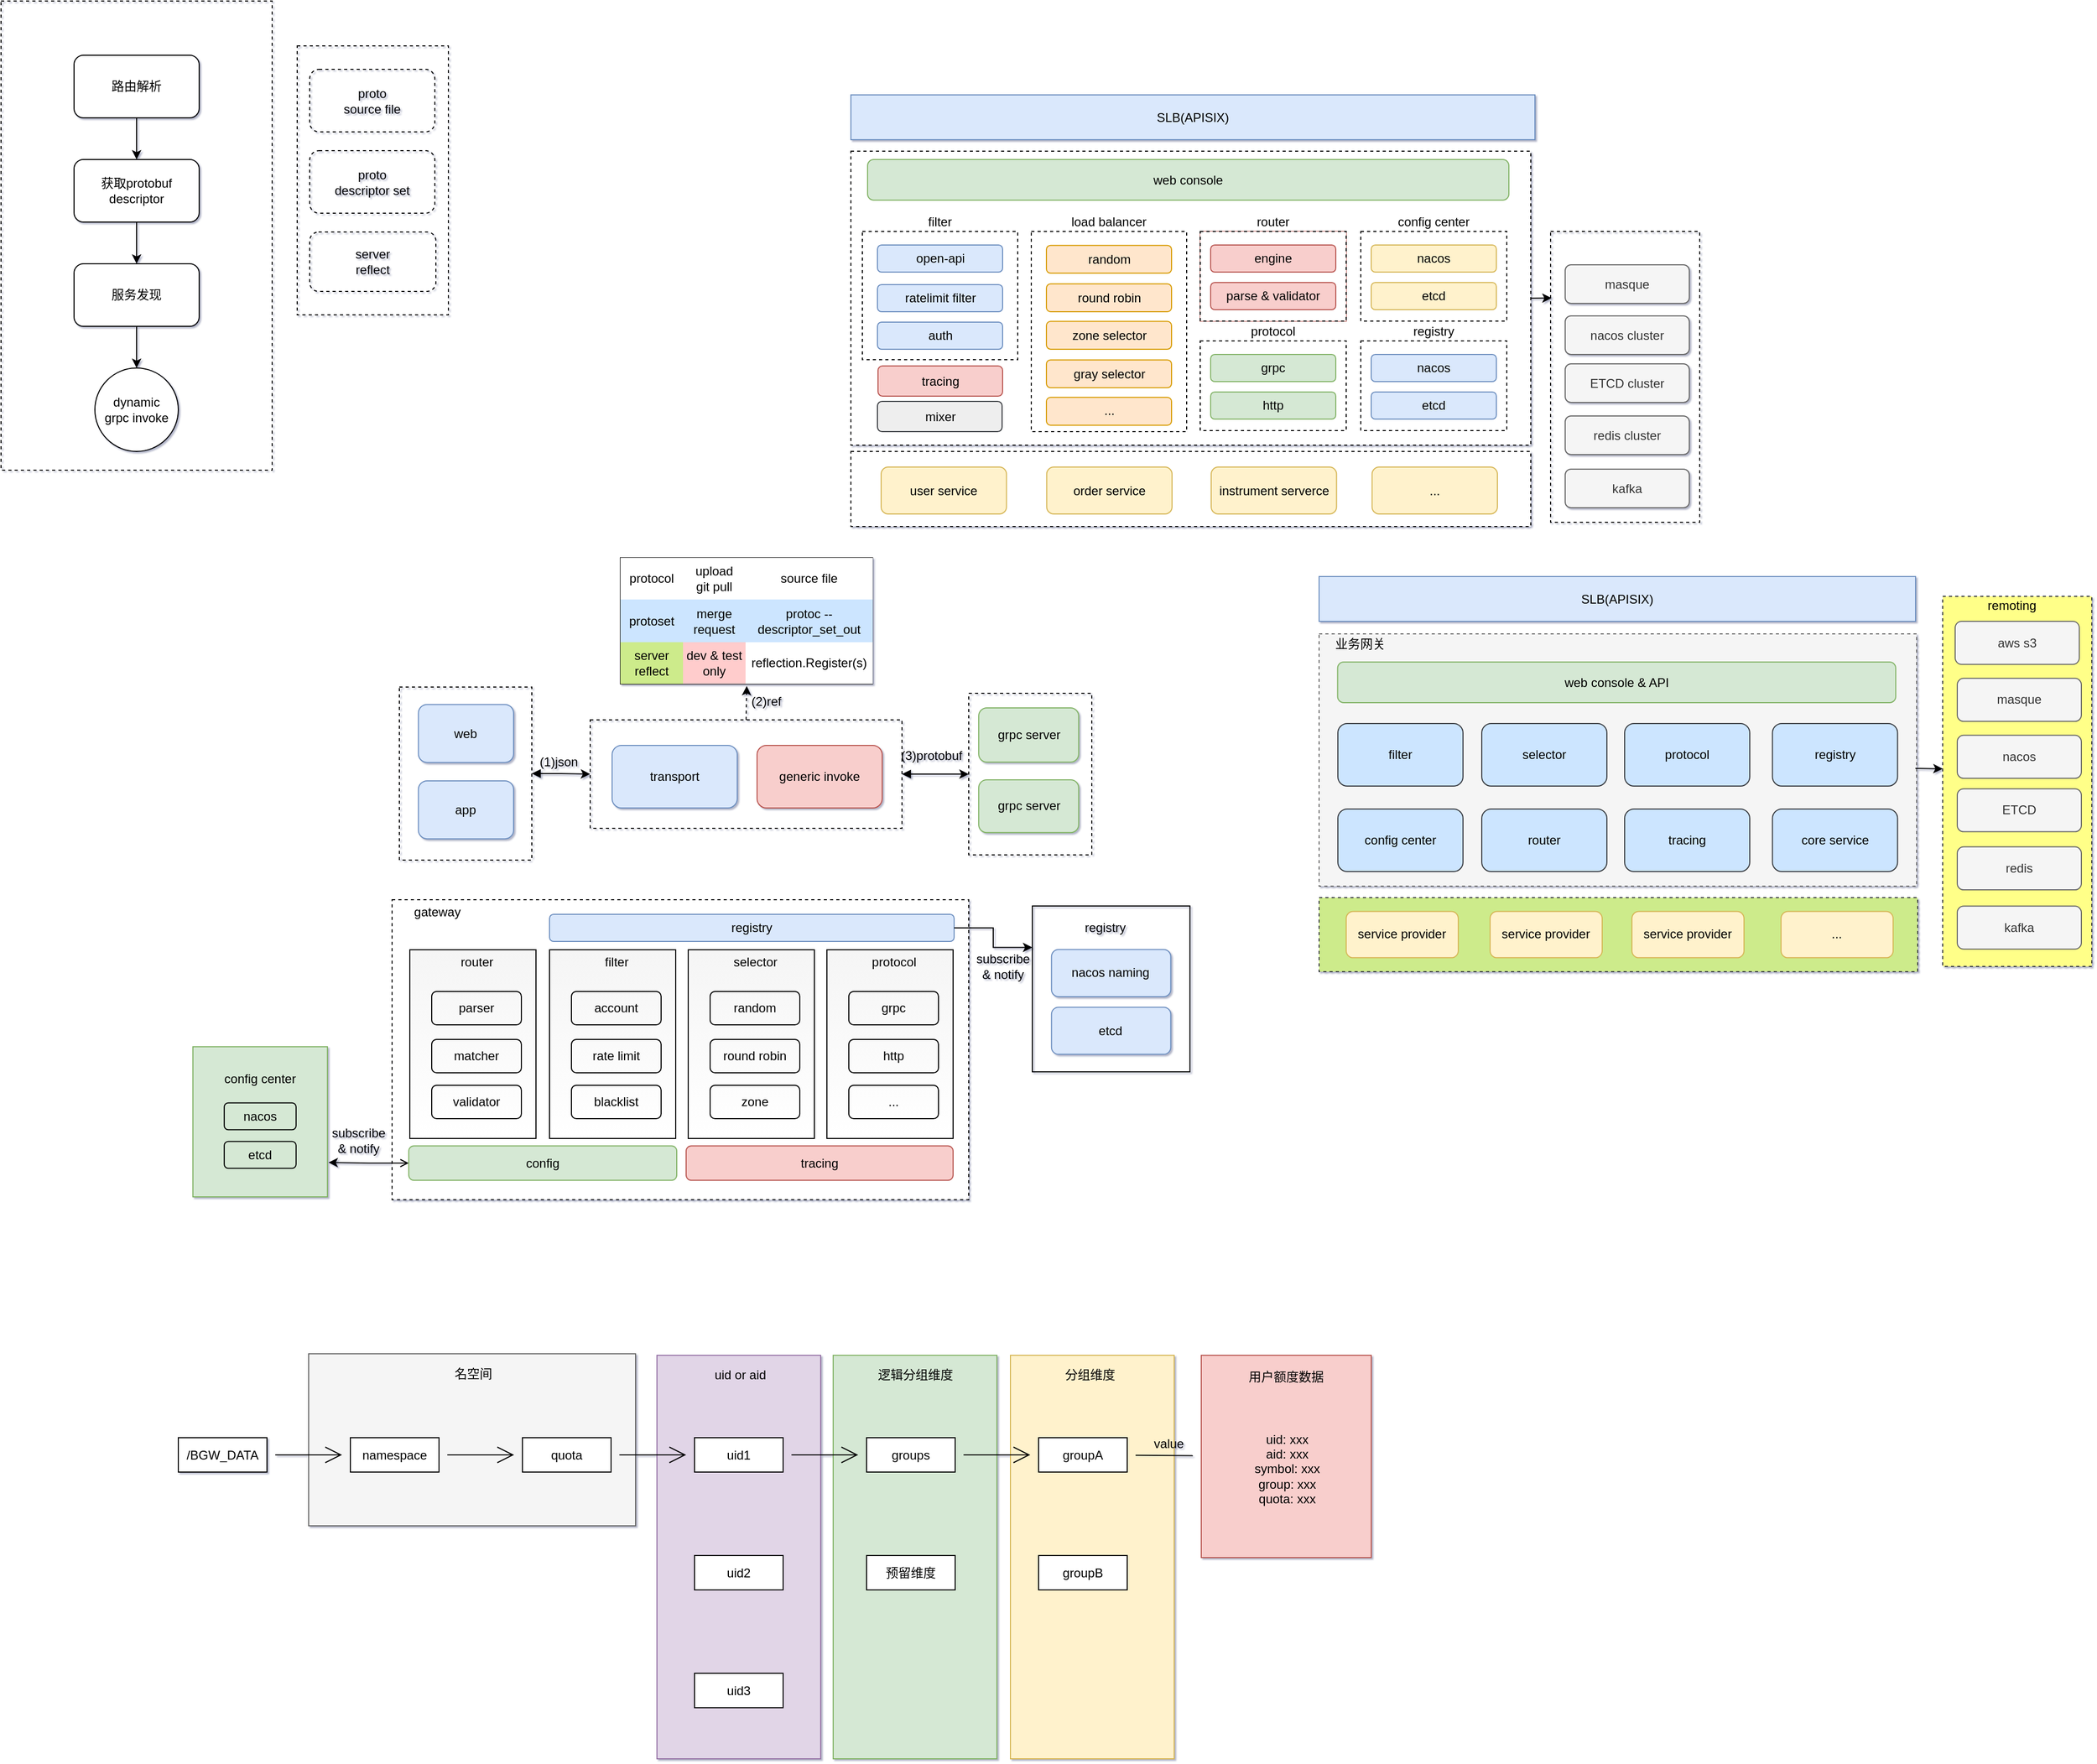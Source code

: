 <mxfile version="15.3.4" type="github">
  <diagram id="QXlYRAQpgNM-e07WMkJa" name="Page-1">
    <mxGraphModel dx="1426" dy="705" grid="0" gridSize="10" guides="1" tooltips="1" connect="1" arrows="1" fold="1" page="1" pageScale="1" pageWidth="3300" pageHeight="4681" math="0" shadow="1">
      <root>
        <mxCell id="0" />
        <mxCell id="1" parent="0" />
        <mxCell id="aGhNd4Uryy1maM_2T9DE-25" value="" style="rounded=0;whiteSpace=wrap;html=1;hachureGap=4;pointerEvents=0;fillColor=#f5f5f5;strokeColor=#666666;fontColor=#333333;" vertex="1" parent="1">
          <mxGeometry x="374" y="1299.5" width="313.5" height="165" as="geometry" />
        </mxCell>
        <mxCell id="aGhNd4Uryy1maM_2T9DE-24" value="" style="rounded=0;whiteSpace=wrap;html=1;hachureGap=4;pointerEvents=0;fillColor=#fff2cc;strokeColor=#d6b656;" vertex="1" parent="1">
          <mxGeometry x="1047" y="1301" width="157" height="387" as="geometry" />
        </mxCell>
        <mxCell id="aGhNd4Uryy1maM_2T9DE-23" value="" style="rounded=0;whiteSpace=wrap;html=1;hachureGap=4;pointerEvents=0;fillColor=#d5e8d4;strokeColor=#82b366;" vertex="1" parent="1">
          <mxGeometry x="877" y="1301" width="157" height="387" as="geometry" />
        </mxCell>
        <mxCell id="aGhNd4Uryy1maM_2T9DE-20" value="" style="rounded=0;whiteSpace=wrap;html=1;hachureGap=4;pointerEvents=0;fillColor=#e1d5e7;strokeColor=#9673a6;" vertex="1" parent="1">
          <mxGeometry x="708" y="1301" width="157" height="387" as="geometry" />
        </mxCell>
        <mxCell id="H53dqP96Nyxa8oyy7z5r-10" value="" style="rounded=0;whiteSpace=wrap;html=1;dashed=1;fillColor=none;labelPosition=center;verticalLabelPosition=top;align=center;verticalAlign=bottom;" parent="1" vertex="1">
          <mxGeometry x="79" y="2" width="260" height="450" as="geometry" />
        </mxCell>
        <mxCell id="H53dqP96Nyxa8oyy7z5r-13" value="路由解析" style="rounded=1;whiteSpace=wrap;html=1;gradientColor=none;" parent="1" vertex="1">
          <mxGeometry x="149" y="54" width="120" height="60" as="geometry" />
        </mxCell>
        <mxCell id="H53dqP96Nyxa8oyy7z5r-14" value="dynamic&lt;br&gt;grpc invoke" style="ellipse;whiteSpace=wrap;html=1;aspect=fixed;fillColor=#ffffff;gradientColor=none;" parent="1" vertex="1">
          <mxGeometry x="169" y="354" width="80" height="80" as="geometry" />
        </mxCell>
        <mxCell id="H53dqP96Nyxa8oyy7z5r-15" value="获取protobuf descriptor" style="rounded=1;whiteSpace=wrap;html=1;gradientColor=none;" parent="1" vertex="1">
          <mxGeometry x="149" y="154" width="120" height="60" as="geometry" />
        </mxCell>
        <mxCell id="H53dqP96Nyxa8oyy7z5r-16" style="edgeStyle=orthogonalEdgeStyle;rounded=0;orthogonalLoop=1;jettySize=auto;html=1;exitX=0.5;exitY=1;exitDx=0;exitDy=0;" parent="1" source="H53dqP96Nyxa8oyy7z5r-13" target="H53dqP96Nyxa8oyy7z5r-15" edge="1">
          <mxGeometry x="79" y="9" as="geometry" />
        </mxCell>
        <mxCell id="H53dqP96Nyxa8oyy7z5r-19" style="edgeStyle=orthogonalEdgeStyle;rounded=0;orthogonalLoop=1;jettySize=auto;html=1;exitX=0.5;exitY=1;exitDx=0;exitDy=0;" parent="1" source="H53dqP96Nyxa8oyy7z5r-17" target="H53dqP96Nyxa8oyy7z5r-14" edge="1">
          <mxGeometry x="79" y="9" as="geometry" />
        </mxCell>
        <mxCell id="H53dqP96Nyxa8oyy7z5r-17" value="服务发现" style="rounded=1;whiteSpace=wrap;html=1;gradientColor=none;" parent="1" vertex="1">
          <mxGeometry x="149" y="254" width="120" height="60" as="geometry" />
        </mxCell>
        <mxCell id="H53dqP96Nyxa8oyy7z5r-18" style="edgeStyle=orthogonalEdgeStyle;rounded=0;orthogonalLoop=1;jettySize=auto;html=1;exitX=0.5;exitY=1;exitDx=0;exitDy=0;" parent="1" source="H53dqP96Nyxa8oyy7z5r-15" target="H53dqP96Nyxa8oyy7z5r-17" edge="1">
          <mxGeometry x="79" y="9" as="geometry" />
        </mxCell>
        <mxCell id="H53dqP96Nyxa8oyy7z5r-261" value="" style="group" parent="1" vertex="1" connectable="0">
          <mxGeometry x="894" y="92" width="814" height="414" as="geometry" />
        </mxCell>
        <mxCell id="H53dqP96Nyxa8oyy7z5r-262" value="SLB(APISIX)" style="rounded=0;whiteSpace=wrap;html=1;fillColor=#dae8fc;strokeColor=#6c8ebf;" parent="H53dqP96Nyxa8oyy7z5r-261" vertex="1">
          <mxGeometry width="656" height="43" as="geometry" />
        </mxCell>
        <mxCell id="H53dqP96Nyxa8oyy7z5r-263" value="" style="rounded=0;whiteSpace=wrap;html=1;dashed=1;" parent="H53dqP96Nyxa8oyy7z5r-261" vertex="1">
          <mxGeometry y="54" width="652" height="282" as="geometry" />
        </mxCell>
        <mxCell id="H53dqP96Nyxa8oyy7z5r-264" value="" style="group" parent="H53dqP96Nyxa8oyy7z5r-261" vertex="1" connectable="0">
          <mxGeometry x="173" y="131" width="149" height="192" as="geometry" />
        </mxCell>
        <mxCell id="H53dqP96Nyxa8oyy7z5r-265" value="load balancer" style="rounded=0;whiteSpace=wrap;html=1;fillColor=#ffffff;gradientColor=none;dashed=1;labelPosition=center;verticalLabelPosition=top;align=center;verticalAlign=bottom;" parent="H53dqP96Nyxa8oyy7z5r-264" vertex="1">
          <mxGeometry width="149" height="192.0" as="geometry" />
        </mxCell>
        <mxCell id="H53dqP96Nyxa8oyy7z5r-266" value="random" style="rounded=1;whiteSpace=wrap;html=1;fillColor=#ffe6cc;strokeColor=#d79b00;" parent="H53dqP96Nyxa8oyy7z5r-264" vertex="1">
          <mxGeometry x="14.5" y="13.348" width="120" height="26.695" as="geometry" />
        </mxCell>
        <mxCell id="H53dqP96Nyxa8oyy7z5r-267" value="round robin" style="rounded=1;whiteSpace=wrap;html=1;fillColor=#ffe6cc;strokeColor=#d79b00;" parent="H53dqP96Nyxa8oyy7z5r-264" vertex="1">
          <mxGeometry x="14.5" y="50.31" width="120" height="26.695" as="geometry" />
        </mxCell>
        <mxCell id="H53dqP96Nyxa8oyy7z5r-268" value="zone selector" style="rounded=1;whiteSpace=wrap;html=1;fillColor=#ffe6cc;strokeColor=#d79b00;" parent="H53dqP96Nyxa8oyy7z5r-264" vertex="1">
          <mxGeometry x="14.5" y="86.246" width="120" height="26.695" as="geometry" />
        </mxCell>
        <mxCell id="H53dqP96Nyxa8oyy7z5r-269" value="gray selector" style="rounded=1;whiteSpace=wrap;html=1;fillColor=#ffe6cc;strokeColor=#d79b00;" parent="H53dqP96Nyxa8oyy7z5r-264" vertex="1">
          <mxGeometry x="14.5" y="123.209" width="120" height="26.695" as="geometry" />
        </mxCell>
        <mxCell id="H53dqP96Nyxa8oyy7z5r-270" value="..." style="rounded=1;whiteSpace=wrap;html=1;fillColor=#ffe6cc;strokeColor=#d79b00;" parent="H53dqP96Nyxa8oyy7z5r-264" vertex="1">
          <mxGeometry x="14.5" y="159.144" width="120" height="26.695" as="geometry" />
        </mxCell>
        <mxCell id="H53dqP96Nyxa8oyy7z5r-271" value="" style="group" parent="H53dqP96Nyxa8oyy7z5r-261" vertex="1" connectable="0">
          <mxGeometry x="489" y="131" width="140" height="86" as="geometry" />
        </mxCell>
        <mxCell id="H53dqP96Nyxa8oyy7z5r-272" value="config center" style="rounded=0;whiteSpace=wrap;html=1;dashed=1;fillColor=#ffffff;gradientColor=none;labelPosition=center;verticalLabelPosition=top;align=center;verticalAlign=bottom;" parent="H53dqP96Nyxa8oyy7z5r-271" vertex="1">
          <mxGeometry width="140" height="86" as="geometry" />
        </mxCell>
        <mxCell id="H53dqP96Nyxa8oyy7z5r-273" value="nacos" style="rounded=1;whiteSpace=wrap;html=1;fillColor=#fff2cc;strokeColor=#d6b656;" parent="H53dqP96Nyxa8oyy7z5r-271" vertex="1">
          <mxGeometry x="10" y="13" width="120" height="26" as="geometry" />
        </mxCell>
        <mxCell id="H53dqP96Nyxa8oyy7z5r-274" value="etcd" style="rounded=1;whiteSpace=wrap;html=1;fillColor=#fff2cc;strokeColor=#d6b656;" parent="H53dqP96Nyxa8oyy7z5r-271" vertex="1">
          <mxGeometry x="10" y="49" width="120" height="26" as="geometry" />
        </mxCell>
        <mxCell id="H53dqP96Nyxa8oyy7z5r-275" value="" style="group" parent="H53dqP96Nyxa8oyy7z5r-261" vertex="1" connectable="0">
          <mxGeometry x="489" y="236" width="140" height="86" as="geometry" />
        </mxCell>
        <mxCell id="H53dqP96Nyxa8oyy7z5r-276" value="registry" style="rounded=0;whiteSpace=wrap;html=1;dashed=1;fillColor=#ffffff;gradientColor=none;labelPosition=center;verticalLabelPosition=top;align=center;verticalAlign=bottom;" parent="H53dqP96Nyxa8oyy7z5r-275" vertex="1">
          <mxGeometry width="140" height="86" as="geometry" />
        </mxCell>
        <mxCell id="H53dqP96Nyxa8oyy7z5r-277" value="nacos" style="rounded=1;whiteSpace=wrap;html=1;fillColor=#dae8fc;strokeColor=#6c8ebf;" parent="H53dqP96Nyxa8oyy7z5r-275" vertex="1">
          <mxGeometry x="10" y="13" width="120" height="26" as="geometry" />
        </mxCell>
        <mxCell id="H53dqP96Nyxa8oyy7z5r-278" value="etcd" style="rounded=1;whiteSpace=wrap;html=1;fillColor=#dae8fc;strokeColor=#6c8ebf;" parent="H53dqP96Nyxa8oyy7z5r-275" vertex="1">
          <mxGeometry x="10" y="49" width="120" height="26" as="geometry" />
        </mxCell>
        <mxCell id="H53dqP96Nyxa8oyy7z5r-279" value="" style="group;fillColor=#f8cecc;strokeColor=#b85450;" parent="H53dqP96Nyxa8oyy7z5r-261" vertex="1" connectable="0">
          <mxGeometry x="335" y="131" width="140" height="86" as="geometry" />
        </mxCell>
        <mxCell id="H53dqP96Nyxa8oyy7z5r-280" value="router" style="rounded=0;whiteSpace=wrap;html=1;dashed=1;fillColor=#ffffff;gradientColor=none;labelPosition=center;verticalLabelPosition=top;align=center;verticalAlign=bottom;" parent="H53dqP96Nyxa8oyy7z5r-279" vertex="1">
          <mxGeometry width="140" height="86" as="geometry" />
        </mxCell>
        <mxCell id="H53dqP96Nyxa8oyy7z5r-281" value="engine" style="rounded=1;whiteSpace=wrap;html=1;fillColor=#f8cecc;strokeColor=#b85450;" parent="H53dqP96Nyxa8oyy7z5r-279" vertex="1">
          <mxGeometry x="10" y="13" width="120" height="26" as="geometry" />
        </mxCell>
        <mxCell id="H53dqP96Nyxa8oyy7z5r-282" value="parse &amp;amp; validator" style="rounded=1;whiteSpace=wrap;html=1;fillColor=#f8cecc;strokeColor=#b85450;" parent="H53dqP96Nyxa8oyy7z5r-279" vertex="1">
          <mxGeometry x="10" y="49" width="120" height="26" as="geometry" />
        </mxCell>
        <mxCell id="H53dqP96Nyxa8oyy7z5r-283" value="" style="group" parent="H53dqP96Nyxa8oyy7z5r-261" vertex="1" connectable="0">
          <mxGeometry x="335" y="236" width="140" height="86" as="geometry" />
        </mxCell>
        <mxCell id="H53dqP96Nyxa8oyy7z5r-284" value="protocol" style="rounded=0;whiteSpace=wrap;html=1;dashed=1;fillColor=#ffffff;gradientColor=none;labelPosition=center;verticalLabelPosition=top;align=center;verticalAlign=bottom;" parent="H53dqP96Nyxa8oyy7z5r-283" vertex="1">
          <mxGeometry width="140" height="86" as="geometry" />
        </mxCell>
        <mxCell id="H53dqP96Nyxa8oyy7z5r-285" value="grpc" style="rounded=1;whiteSpace=wrap;html=1;fillColor=#d5e8d4;strokeColor=#82b366;" parent="H53dqP96Nyxa8oyy7z5r-283" vertex="1">
          <mxGeometry x="10" y="13" width="120" height="26" as="geometry" />
        </mxCell>
        <mxCell id="H53dqP96Nyxa8oyy7z5r-286" value="http" style="rounded=1;whiteSpace=wrap;html=1;fillColor=#d5e8d4;strokeColor=#82b366;" parent="H53dqP96Nyxa8oyy7z5r-283" vertex="1">
          <mxGeometry x="10" y="49" width="120" height="26" as="geometry" />
        </mxCell>
        <mxCell id="H53dqP96Nyxa8oyy7z5r-287" value="" style="group;" parent="H53dqP96Nyxa8oyy7z5r-261" vertex="1" connectable="0">
          <mxGeometry x="11" y="131" width="149" height="188" as="geometry" />
        </mxCell>
        <mxCell id="H53dqP96Nyxa8oyy7z5r-288" value="filter" style="rounded=0;whiteSpace=wrap;html=1;fillColor=#ffffff;gradientColor=none;dashed=1;labelPosition=center;verticalLabelPosition=top;align=center;verticalAlign=bottom;" parent="H53dqP96Nyxa8oyy7z5r-287" vertex="1">
          <mxGeometry width="149" height="123" as="geometry" />
        </mxCell>
        <mxCell id="H53dqP96Nyxa8oyy7z5r-289" value="open-api" style="rounded=1;whiteSpace=wrap;html=1;fillColor=#dae8fc;strokeColor=#6c8ebf;" parent="H53dqP96Nyxa8oyy7z5r-287" vertex="1">
          <mxGeometry x="14.5" y="13" width="120" height="26" as="geometry" />
        </mxCell>
        <mxCell id="H53dqP96Nyxa8oyy7z5r-290" value="ratelimit filter" style="rounded=1;whiteSpace=wrap;html=1;fillColor=#dae8fc;strokeColor=#6c8ebf;" parent="H53dqP96Nyxa8oyy7z5r-287" vertex="1">
          <mxGeometry x="14.5" y="51" width="120" height="26" as="geometry" />
        </mxCell>
        <mxCell id="H53dqP96Nyxa8oyy7z5r-291" value="auth" style="rounded=1;whiteSpace=wrap;html=1;fillColor=#dae8fc;strokeColor=#6c8ebf;" parent="H53dqP96Nyxa8oyy7z5r-287" vertex="1">
          <mxGeometry x="14.5" y="87" width="120" height="26" as="geometry" />
        </mxCell>
        <mxCell id="H53dqP96Nyxa8oyy7z5r-292" value="tracing" style="rounded=1;whiteSpace=wrap;html=1;fillColor=#f8cecc;verticalAlign=middle;strokeColor=#b85450;" parent="H53dqP96Nyxa8oyy7z5r-287" vertex="1">
          <mxGeometry x="15" y="129" width="119.5" height="29" as="geometry" />
        </mxCell>
        <mxCell id="H53dqP96Nyxa8oyy7z5r-293" value="mixer" style="rounded=1;whiteSpace=wrap;html=1;fillColor=#eeeeee;verticalAlign=middle;strokeColor=#36393d;" parent="H53dqP96Nyxa8oyy7z5r-287" vertex="1">
          <mxGeometry x="14.5" y="163" width="119.5" height="29" as="geometry" />
        </mxCell>
        <mxCell id="H53dqP96Nyxa8oyy7z5r-294" value="web console" style="rounded=1;whiteSpace=wrap;html=1;fillColor=#d5e8d4;verticalAlign=middle;strokeColor=#82b366;" parent="H53dqP96Nyxa8oyy7z5r-261" vertex="1">
          <mxGeometry x="16" y="62" width="615" height="39" as="geometry" />
        </mxCell>
        <mxCell id="H53dqP96Nyxa8oyy7z5r-295" value="" style="group" parent="H53dqP96Nyxa8oyy7z5r-261" vertex="1" connectable="0">
          <mxGeometry y="342" width="652" height="72" as="geometry" />
        </mxCell>
        <mxCell id="H53dqP96Nyxa8oyy7z5r-296" value="" style="rounded=0;whiteSpace=wrap;html=1;dashed=1;fillColor=#ffffff;gradientColor=none;verticalAlign=middle;" parent="H53dqP96Nyxa8oyy7z5r-295" vertex="1">
          <mxGeometry width="652" height="72" as="geometry" />
        </mxCell>
        <mxCell id="H53dqP96Nyxa8oyy7z5r-297" value="" style="group" parent="H53dqP96Nyxa8oyy7z5r-295" vertex="1" connectable="0">
          <mxGeometry x="29" y="15" width="591" height="45" as="geometry" />
        </mxCell>
        <mxCell id="H53dqP96Nyxa8oyy7z5r-298" value="user service" style="rounded=1;whiteSpace=wrap;html=1;fillColor=#fff2cc;verticalAlign=middle;strokeColor=#d6b656;" parent="H53dqP96Nyxa8oyy7z5r-297" vertex="1">
          <mxGeometry width="120.203" height="45" as="geometry" />
        </mxCell>
        <mxCell id="H53dqP96Nyxa8oyy7z5r-299" value="order service" style="rounded=1;whiteSpace=wrap;html=1;fillColor=#fff2cc;verticalAlign=middle;strokeColor=#d6b656;" parent="H53dqP96Nyxa8oyy7z5r-297" vertex="1">
          <mxGeometry x="158.769" width="120.203" height="45" as="geometry" />
        </mxCell>
        <mxCell id="H53dqP96Nyxa8oyy7z5r-300" value="instrument serverce" style="rounded=1;whiteSpace=wrap;html=1;fillColor=#fff2cc;verticalAlign=middle;strokeColor=#d6b656;" parent="H53dqP96Nyxa8oyy7z5r-297" vertex="1">
          <mxGeometry x="316.536" width="120.203" height="45" as="geometry" />
        </mxCell>
        <mxCell id="H53dqP96Nyxa8oyy7z5r-301" value="..." style="rounded=1;whiteSpace=wrap;html=1;fillColor=#fff2cc;verticalAlign=middle;strokeColor=#d6b656;" parent="H53dqP96Nyxa8oyy7z5r-297" vertex="1">
          <mxGeometry x="470.797" width="120.203" height="45" as="geometry" />
        </mxCell>
        <mxCell id="H53dqP96Nyxa8oyy7z5r-302" style="edgeStyle=orthogonalEdgeStyle;rounded=0;orthogonalLoop=1;jettySize=auto;html=1;exitX=0.5;exitY=1;exitDx=0;exitDy=0;" parent="H53dqP96Nyxa8oyy7z5r-295" source="H53dqP96Nyxa8oyy7z5r-296" target="H53dqP96Nyxa8oyy7z5r-296" edge="1">
          <mxGeometry relative="1" as="geometry" />
        </mxCell>
        <mxCell id="H53dqP96Nyxa8oyy7z5r-303" value="" style="group" parent="H53dqP96Nyxa8oyy7z5r-261" vertex="1" connectable="0">
          <mxGeometry x="671" y="131" width="143" height="279" as="geometry" />
        </mxCell>
        <mxCell id="H53dqP96Nyxa8oyy7z5r-304" value="" style="rounded=0;whiteSpace=wrap;html=1;gradientColor=none;verticalAlign=middle;dashed=1;fillColor=none;" parent="H53dqP96Nyxa8oyy7z5r-303" vertex="1">
          <mxGeometry width="143" height="279" as="geometry" />
        </mxCell>
        <mxCell id="H53dqP96Nyxa8oyy7z5r-305" value="" style="group" parent="H53dqP96Nyxa8oyy7z5r-303" vertex="1" connectable="0">
          <mxGeometry x="14" y="32" width="119" height="233" as="geometry" />
        </mxCell>
        <mxCell id="H53dqP96Nyxa8oyy7z5r-306" value="masque" style="rounded=1;whiteSpace=wrap;html=1;fillColor=#f5f5f5;verticalAlign=middle;strokeColor=#666666;fontColor=#333333;" parent="H53dqP96Nyxa8oyy7z5r-305" vertex="1">
          <mxGeometry width="119" height="37" as="geometry" />
        </mxCell>
        <mxCell id="H53dqP96Nyxa8oyy7z5r-307" value="nacos cluster" style="rounded=1;whiteSpace=wrap;html=1;fillColor=#f5f5f5;verticalAlign=middle;strokeColor=#666666;fontColor=#333333;" parent="H53dqP96Nyxa8oyy7z5r-305" vertex="1">
          <mxGeometry y="49" width="119" height="37" as="geometry" />
        </mxCell>
        <mxCell id="H53dqP96Nyxa8oyy7z5r-308" value="ETCD cluster" style="rounded=1;whiteSpace=wrap;html=1;fillColor=#f5f5f5;verticalAlign=middle;strokeColor=#666666;fontColor=#333333;" parent="H53dqP96Nyxa8oyy7z5r-305" vertex="1">
          <mxGeometry y="95" width="119" height="37" as="geometry" />
        </mxCell>
        <mxCell id="H53dqP96Nyxa8oyy7z5r-309" value="redis cluster" style="rounded=1;whiteSpace=wrap;html=1;fillColor=#f5f5f5;verticalAlign=middle;strokeColor=#666666;fontColor=#333333;" parent="H53dqP96Nyxa8oyy7z5r-305" vertex="1">
          <mxGeometry y="145" width="119" height="37" as="geometry" />
        </mxCell>
        <mxCell id="H53dqP96Nyxa8oyy7z5r-310" value="kafka" style="rounded=1;whiteSpace=wrap;html=1;fillColor=#f5f5f5;verticalAlign=middle;strokeColor=#666666;fontColor=#333333;" parent="H53dqP96Nyxa8oyy7z5r-305" vertex="1">
          <mxGeometry y="196" width="119" height="37" as="geometry" />
        </mxCell>
        <mxCell id="H53dqP96Nyxa8oyy7z5r-311" value="" style="endArrow=classic;html=1;exitX=1;exitY=0.5;exitDx=0;exitDy=0;entryX=0.007;entryY=0.229;entryDx=0;entryDy=0;entryPerimeter=0;" parent="H53dqP96Nyxa8oyy7z5r-261" source="H53dqP96Nyxa8oyy7z5r-263" target="H53dqP96Nyxa8oyy7z5r-304" edge="1">
          <mxGeometry width="50" height="50" relative="1" as="geometry">
            <mxPoint x="154" y="219" as="sourcePoint" />
            <mxPoint x="676" y="195" as="targetPoint" />
          </mxGeometry>
        </mxCell>
        <mxCell id="H53dqP96Nyxa8oyy7z5r-322" value="" style="group" parent="1" vertex="1" connectable="0">
          <mxGeometry x="363" y="45" width="145" height="258" as="geometry" />
        </mxCell>
        <mxCell id="H53dqP96Nyxa8oyy7z5r-99" value="" style="rounded=0;whiteSpace=wrap;html=1;fillColor=none;gradientColor=none;verticalAlign=middle;dashed=1;" parent="H53dqP96Nyxa8oyy7z5r-322" vertex="1">
          <mxGeometry width="145" height="258" as="geometry" />
        </mxCell>
        <mxCell id="H53dqP96Nyxa8oyy7z5r-100" value="proto &lt;br&gt;source file" style="rounded=1;whiteSpace=wrap;html=1;dashed=1;fillColor=none;gradientColor=none;verticalAlign=middle;" parent="H53dqP96Nyxa8oyy7z5r-322" vertex="1">
          <mxGeometry x="12" y="22.5" width="120" height="60" as="geometry" />
        </mxCell>
        <mxCell id="H53dqP96Nyxa8oyy7z5r-101" value="proto&lt;br&gt;descriptor set" style="rounded=1;whiteSpace=wrap;html=1;dashed=1;fillColor=none;gradientColor=none;verticalAlign=middle;" parent="H53dqP96Nyxa8oyy7z5r-322" vertex="1">
          <mxGeometry x="12" y="100.5" width="120" height="60" as="geometry" />
        </mxCell>
        <mxCell id="H53dqP96Nyxa8oyy7z5r-102" value="server&lt;br&gt;reflect" style="rounded=1;whiteSpace=wrap;html=1;dashed=1;fillColor=none;gradientColor=none;verticalAlign=middle;" parent="H53dqP96Nyxa8oyy7z5r-322" vertex="1">
          <mxGeometry x="12" y="178.5" width="121" height="57" as="geometry" />
        </mxCell>
        <mxCell id="H53dqP96Nyxa8oyy7z5r-330" value="" style="group;" parent="1" vertex="1" connectable="0">
          <mxGeometry x="1343" y="554" width="741" height="379" as="geometry" />
        </mxCell>
        <mxCell id="H53dqP96Nyxa8oyy7z5r-34" value="SLB(APISIX)" style="rounded=0;whiteSpace=wrap;html=1;fillColor=#dae8fc;strokeColor=#6c8ebf;container=0;" parent="H53dqP96Nyxa8oyy7z5r-330" vertex="1">
          <mxGeometry width="572" height="43" as="geometry" />
        </mxCell>
        <mxCell id="H53dqP96Nyxa8oyy7z5r-35" value="" style="rounded=0;whiteSpace=wrap;html=1;dashed=1;container=0;fillColor=#f5f5f5;strokeColor=#666666;fontColor=#333333;" parent="H53dqP96Nyxa8oyy7z5r-330" vertex="1">
          <mxGeometry y="55" width="573" height="242" as="geometry" />
        </mxCell>
        <mxCell id="H53dqP96Nyxa8oyy7z5r-69" value="web console &amp;amp; API" style="rounded=1;whiteSpace=wrap;html=1;fillColor=#d5e8d4;verticalAlign=middle;strokeColor=#82b366;container=0;" parent="H53dqP96Nyxa8oyy7z5r-330" vertex="1">
          <mxGeometry x="17.75" y="82" width="535.25" height="39" as="geometry" />
        </mxCell>
        <mxCell id="H53dqP96Nyxa8oyy7z5r-93" value="" style="endArrow=classic;html=1;exitX=0.998;exitY=0.533;exitDx=0;exitDy=0;exitPerimeter=0;entryX=0;entryY=0.466;entryDx=0;entryDy=0;entryPerimeter=0;" parent="H53dqP96Nyxa8oyy7z5r-330" source="H53dqP96Nyxa8oyy7z5r-35" target="H53dqP96Nyxa8oyy7z5r-74" edge="1">
          <mxGeometry y="16" width="50" height="50" as="geometry">
            <mxPoint x="154" y="235" as="sourcePoint" />
            <mxPoint x="676" y="211" as="targetPoint" />
          </mxGeometry>
        </mxCell>
        <mxCell id="H53dqP96Nyxa8oyy7z5r-312" value="filter" style="rounded=1;whiteSpace=wrap;html=1;shadow=0;glass=0;sketch=0;fillColor=#cce5ff;verticalAlign=middle;strokeColor=#36393d;container=0;" parent="H53dqP96Nyxa8oyy7z5r-330" vertex="1">
          <mxGeometry x="18" y="141" width="120" height="60" as="geometry" />
        </mxCell>
        <mxCell id="H53dqP96Nyxa8oyy7z5r-313" value="selector" style="rounded=1;whiteSpace=wrap;html=1;shadow=0;glass=0;sketch=0;fillColor=#cce5ff;verticalAlign=middle;strokeColor=#36393d;container=0;" parent="H53dqP96Nyxa8oyy7z5r-330" vertex="1">
          <mxGeometry x="156" y="141" width="120" height="60" as="geometry" />
        </mxCell>
        <mxCell id="H53dqP96Nyxa8oyy7z5r-314" value="protocol" style="rounded=1;whiteSpace=wrap;html=1;shadow=0;glass=0;sketch=0;fillColor=#cce5ff;verticalAlign=middle;strokeColor=#36393d;container=0;" parent="H53dqP96Nyxa8oyy7z5r-330" vertex="1">
          <mxGeometry x="293" y="141" width="120" height="60" as="geometry" />
        </mxCell>
        <mxCell id="H53dqP96Nyxa8oyy7z5r-315" value="registry" style="rounded=1;whiteSpace=wrap;html=1;shadow=0;glass=0;sketch=0;fillColor=#cce5ff;verticalAlign=middle;strokeColor=#36393d;container=0;" parent="H53dqP96Nyxa8oyy7z5r-330" vertex="1">
          <mxGeometry x="434.75" y="141" width="120" height="60" as="geometry" />
        </mxCell>
        <mxCell id="H53dqP96Nyxa8oyy7z5r-316" value="config center" style="rounded=1;whiteSpace=wrap;html=1;shadow=0;glass=0;sketch=0;fillColor=#cce5ff;verticalAlign=middle;strokeColor=#36393d;container=0;" parent="H53dqP96Nyxa8oyy7z5r-330" vertex="1">
          <mxGeometry x="18" y="223" width="120" height="60" as="geometry" />
        </mxCell>
        <mxCell id="H53dqP96Nyxa8oyy7z5r-317" value="router" style="rounded=1;whiteSpace=wrap;html=1;shadow=0;glass=0;sketch=0;fillColor=#cce5ff;verticalAlign=middle;strokeColor=#36393d;container=0;" parent="H53dqP96Nyxa8oyy7z5r-330" vertex="1">
          <mxGeometry x="156" y="223" width="120" height="60" as="geometry" />
        </mxCell>
        <mxCell id="H53dqP96Nyxa8oyy7z5r-318" value="tracing" style="rounded=1;whiteSpace=wrap;html=1;shadow=0;glass=0;sketch=0;fillColor=#cce5ff;verticalAlign=middle;strokeColor=#36393d;container=0;" parent="H53dqP96Nyxa8oyy7z5r-330" vertex="1">
          <mxGeometry x="293" y="223" width="120" height="60" as="geometry" />
        </mxCell>
        <mxCell id="H53dqP96Nyxa8oyy7z5r-319" value="core service" style="rounded=1;whiteSpace=wrap;html=1;shadow=0;glass=0;sketch=0;fillColor=#cce5ff;verticalAlign=middle;strokeColor=#36393d;container=0;" parent="H53dqP96Nyxa8oyy7z5r-330" vertex="1">
          <mxGeometry x="434.75" y="223" width="120" height="60" as="geometry" />
        </mxCell>
        <mxCell id="H53dqP96Nyxa8oyy7z5r-70" value="" style="rounded=0;whiteSpace=wrap;html=1;dashed=1;fillColor=#cdeb8b;verticalAlign=middle;container=0;strokeColor=#36393d;" parent="H53dqP96Nyxa8oyy7z5r-330" vertex="1">
          <mxGeometry y="308" width="574" height="71" as="geometry" />
        </mxCell>
        <mxCell id="H53dqP96Nyxa8oyy7z5r-98" style="edgeStyle=orthogonalEdgeStyle;rounded=0;orthogonalLoop=1;jettySize=auto;html=1;exitX=0.5;exitY=1;exitDx=0;exitDy=0;" parent="H53dqP96Nyxa8oyy7z5r-330" source="H53dqP96Nyxa8oyy7z5r-70" target="H53dqP96Nyxa8oyy7z5r-70" edge="1">
          <mxGeometry y="308" as="geometry" />
        </mxCell>
        <mxCell id="H53dqP96Nyxa8oyy7z5r-87" value="service provider" style="rounded=1;whiteSpace=wrap;html=1;fillColor=#fff2cc;verticalAlign=middle;strokeColor=#d6b656;container=0;" parent="H53dqP96Nyxa8oyy7z5r-330" vertex="1">
          <mxGeometry x="299.998" y="321.312" width="107.482" height="44.375" as="geometry" />
        </mxCell>
        <mxCell id="H53dqP96Nyxa8oyy7z5r-74" value="" style="rounded=0;whiteSpace=wrap;html=1;verticalAlign=middle;dashed=1;fillColor=#ffff88;container=0;strokeColor=#36393d;" parent="H53dqP96Nyxa8oyy7z5r-330" vertex="1">
          <mxGeometry x="598" y="19" width="143" height="355" as="geometry" />
        </mxCell>
        <mxCell id="H53dqP96Nyxa8oyy7z5r-77" value="masque" style="rounded=1;whiteSpace=wrap;html=1;fillColor=#f5f5f5;verticalAlign=middle;strokeColor=#666666;fontColor=#333333;container=0;" parent="H53dqP96Nyxa8oyy7z5r-330" vertex="1">
          <mxGeometry x="612" y="97.67" width="119" height="41.244" as="geometry" />
        </mxCell>
        <mxCell id="H53dqP96Nyxa8oyy7z5r-81" value="nacos" style="rounded=1;whiteSpace=wrap;html=1;fillColor=#f5f5f5;verticalAlign=middle;strokeColor=#666666;fontColor=#333333;container=0;" parent="H53dqP96Nyxa8oyy7z5r-330" vertex="1">
          <mxGeometry x="612" y="152.29" width="119" height="41.244" as="geometry" />
        </mxCell>
        <mxCell id="H53dqP96Nyxa8oyy7z5r-82" value="ETCD" style="rounded=1;whiteSpace=wrap;html=1;fillColor=#f5f5f5;verticalAlign=middle;strokeColor=#666666;fontColor=#333333;container=0;" parent="H53dqP96Nyxa8oyy7z5r-330" vertex="1">
          <mxGeometry x="612" y="203.566" width="119" height="41.244" as="geometry" />
        </mxCell>
        <mxCell id="H53dqP96Nyxa8oyy7z5r-83" value="redis" style="rounded=1;whiteSpace=wrap;html=1;fillColor=#f5f5f5;verticalAlign=middle;strokeColor=#666666;fontColor=#333333;container=0;" parent="H53dqP96Nyxa8oyy7z5r-330" vertex="1">
          <mxGeometry x="612" y="259.301" width="119" height="41.244" as="geometry" />
        </mxCell>
        <mxCell id="H53dqP96Nyxa8oyy7z5r-84" value="kafka" style="rounded=1;whiteSpace=wrap;html=1;fillColor=#f5f5f5;verticalAlign=middle;strokeColor=#666666;fontColor=#333333;container=0;" parent="H53dqP96Nyxa8oyy7z5r-330" vertex="1">
          <mxGeometry x="612" y="316.151" width="119" height="41.244" as="geometry" />
        </mxCell>
        <mxCell id="H53dqP96Nyxa8oyy7z5r-76" value="service provider" style="rounded=1;whiteSpace=wrap;html=1;fillColor=#fff2cc;verticalAlign=middle;strokeColor=#d6b656;container=0;" parent="H53dqP96Nyxa8oyy7z5r-330" vertex="1">
          <mxGeometry x="26.001" y="321.312" width="107.482" height="44.375" as="geometry" />
        </mxCell>
        <mxCell id="H53dqP96Nyxa8oyy7z5r-86" value="service provider" style="rounded=1;whiteSpace=wrap;html=1;fillColor=#fff2cc;verticalAlign=middle;strokeColor=#d6b656;container=0;" parent="H53dqP96Nyxa8oyy7z5r-330" vertex="1">
          <mxGeometry x="163.997" y="321.312" width="107.482" height="44.375" as="geometry" />
        </mxCell>
        <mxCell id="H53dqP96Nyxa8oyy7z5r-88" value="..." style="rounded=1;whiteSpace=wrap;html=1;fillColor=#fff2cc;verticalAlign=middle;strokeColor=#d6b656;container=0;" parent="H53dqP96Nyxa8oyy7z5r-330" vertex="1">
          <mxGeometry x="443.004" y="321.312" width="107.482" height="44.375" as="geometry" />
        </mxCell>
        <mxCell id="H53dqP96Nyxa8oyy7z5r-321" value="业务网关" style="text;html=1;strokeColor=none;fillColor=none;align=center;verticalAlign=middle;whiteSpace=wrap;rounded=0;shadow=0;glass=0;sketch=0;" parent="H53dqP96Nyxa8oyy7z5r-330" vertex="1">
          <mxGeometry y="55" width="79" height="20" as="geometry" />
        </mxCell>
        <mxCell id="ukt0KanvBf5hvYrAU3CR-1" value="aws s3" style="rounded=1;whiteSpace=wrap;html=1;fillColor=#f5f5f5;verticalAlign=middle;strokeColor=#666666;fontColor=#333333;container=0;" parent="H53dqP96Nyxa8oyy7z5r-330" vertex="1">
          <mxGeometry x="610" y="43.0" width="119" height="41.244" as="geometry" />
        </mxCell>
        <mxCell id="ukt0KanvBf5hvYrAU3CR-2" value="remoting" style="text;html=1;align=center;verticalAlign=middle;resizable=0;points=[];autosize=1;strokeColor=none;" parent="H53dqP96Nyxa8oyy7z5r-330" vertex="1">
          <mxGeometry x="635" y="19" width="57" height="18" as="geometry" />
        </mxCell>
        <mxCell id="H53dqP96Nyxa8oyy7z5r-331" value="" style="group" parent="1" vertex="1" connectable="0">
          <mxGeometry x="461" y="536" width="779" height="290" as="geometry" />
        </mxCell>
        <mxCell id="H53dqP96Nyxa8oyy7z5r-107" value="" style="group" parent="H53dqP96Nyxa8oyy7z5r-331" vertex="1" connectable="0">
          <mxGeometry y="124" width="127" height="166" as="geometry" />
        </mxCell>
        <mxCell id="H53dqP96Nyxa8oyy7z5r-104" value="" style="rounded=0;whiteSpace=wrap;html=1;dashed=1;fillColor=none;gradientColor=none;verticalAlign=middle;" parent="H53dqP96Nyxa8oyy7z5r-107" vertex="1">
          <mxGeometry width="127" height="166" as="geometry" />
        </mxCell>
        <mxCell id="H53dqP96Nyxa8oyy7z5r-105" value="web" style="rounded=1;whiteSpace=wrap;html=1;fillColor=#dae8fc;verticalAlign=middle;strokeColor=#6c8ebf;" parent="H53dqP96Nyxa8oyy7z5r-107" vertex="1">
          <mxGeometry x="18.251" y="16.693" width="91.257" height="55.642" as="geometry" />
        </mxCell>
        <mxCell id="H53dqP96Nyxa8oyy7z5r-106" value="app" style="rounded=1;whiteSpace=wrap;html=1;fillColor=#dae8fc;verticalAlign=middle;strokeColor=#6c8ebf;" parent="H53dqP96Nyxa8oyy7z5r-107" vertex="1">
          <mxGeometry x="18.251" y="89.955" width="91.257" height="55.642" as="geometry" />
        </mxCell>
        <mxCell id="H53dqP96Nyxa8oyy7z5r-111" value="" style="edgeStyle=orthogonalEdgeStyle;rounded=0;orthogonalLoop=1;jettySize=auto;html=1;exitX=1;exitY=0.5;exitDx=0;exitDy=0;entryX=0;entryY=0.5;entryDx=0;entryDy=0;startArrow=block;startFill=1;" parent="H53dqP96Nyxa8oyy7z5r-331" source="H53dqP96Nyxa8oyy7z5r-104" target="H53dqP96Nyxa8oyy7z5r-108" edge="1">
          <mxGeometry x="-0.071" y="13" relative="1" as="geometry">
            <mxPoint y="1" as="offset" />
          </mxGeometry>
        </mxCell>
        <mxCell id="H53dqP96Nyxa8oyy7z5r-127" value="" style="group" parent="H53dqP96Nyxa8oyy7z5r-331" vertex="1" connectable="0">
          <mxGeometry x="183" y="155.5" width="299" height="104" as="geometry" />
        </mxCell>
        <mxCell id="H53dqP96Nyxa8oyy7z5r-108" value="" style="rounded=0;whiteSpace=wrap;html=1;fillColor=none;gradientColor=none;verticalAlign=middle;dashed=1;" parent="H53dqP96Nyxa8oyy7z5r-127" vertex="1">
          <mxGeometry width="299" height="104" as="geometry" />
        </mxCell>
        <mxCell id="H53dqP96Nyxa8oyy7z5r-109" value="transport" style="rounded=1;whiteSpace=wrap;html=1;fillColor=#dae8fc;verticalAlign=middle;strokeColor=#6c8ebf;" parent="H53dqP96Nyxa8oyy7z5r-127" vertex="1">
          <mxGeometry x="21" y="24.5" width="120" height="60" as="geometry" />
        </mxCell>
        <mxCell id="H53dqP96Nyxa8oyy7z5r-110" value="generic invoke" style="rounded=1;whiteSpace=wrap;html=1;fillColor=#f8cecc;verticalAlign=middle;strokeColor=#b85450;" parent="H53dqP96Nyxa8oyy7z5r-127" vertex="1">
          <mxGeometry x="160" y="24.5" width="120" height="60" as="geometry" />
        </mxCell>
        <mxCell id="H53dqP96Nyxa8oyy7z5r-323" value="(1)json" style="text;html=1;strokeColor=none;fillColor=none;align=center;verticalAlign=middle;whiteSpace=wrap;rounded=0;shadow=0;glass=0;sketch=0;" parent="H53dqP96Nyxa8oyy7z5r-331" vertex="1">
          <mxGeometry x="133" y="186" width="40" height="20" as="geometry" />
        </mxCell>
        <mxCell id="H53dqP96Nyxa8oyy7z5r-324" value="(3)protobuf" style="text;html=1;strokeColor=none;fillColor=none;align=center;verticalAlign=middle;whiteSpace=wrap;rounded=0;shadow=0;glass=0;sketch=0;" parent="H53dqP96Nyxa8oyy7z5r-331" vertex="1">
          <mxGeometry x="472" y="180" width="77" height="20" as="geometry" />
        </mxCell>
        <mxCell id="H53dqP96Nyxa8oyy7z5r-325" value="(2)ref" style="text;html=1;strokeColor=none;fillColor=none;align=center;verticalAlign=middle;whiteSpace=wrap;rounded=0;shadow=0;glass=0;sketch=0;" parent="H53dqP96Nyxa8oyy7z5r-331" vertex="1">
          <mxGeometry x="332" y="128" width="40" height="20" as="geometry" />
        </mxCell>
        <mxCell id="H53dqP96Nyxa8oyy7z5r-114" value="" style="shape=table;html=1;whiteSpace=wrap;startSize=0;container=1;collapsible=0;childLayout=tableLayout;fillColor=none;gradientColor=none;verticalAlign=middle;" parent="H53dqP96Nyxa8oyy7z5r-331" vertex="1">
          <mxGeometry x="212" width="241.75" height="121" as="geometry" />
        </mxCell>
        <mxCell id="H53dqP96Nyxa8oyy7z5r-115" value="" style="shape=partialRectangle;html=1;whiteSpace=wrap;collapsible=0;dropTarget=0;pointerEvents=0;fillColor=none;top=0;left=0;bottom=0;right=0;points=[[0,0.5],[1,0.5]];portConstraint=eastwest;" parent="H53dqP96Nyxa8oyy7z5r-114" vertex="1">
          <mxGeometry width="241.75" height="40" as="geometry" />
        </mxCell>
        <mxCell id="H53dqP96Nyxa8oyy7z5r-116" value="protocol" style="shape=partialRectangle;html=1;whiteSpace=wrap;connectable=0;top=0;left=0;bottom=0;right=0;overflow=hidden;" parent="H53dqP96Nyxa8oyy7z5r-115" vertex="1">
          <mxGeometry width="60" height="40" as="geometry" />
        </mxCell>
        <mxCell id="H53dqP96Nyxa8oyy7z5r-117" value="upload&lt;br&gt;git pull" style="shape=partialRectangle;html=1;whiteSpace=wrap;connectable=0;top=0;left=0;bottom=0;right=0;overflow=hidden;" parent="H53dqP96Nyxa8oyy7z5r-115" vertex="1">
          <mxGeometry x="60" width="60" height="40" as="geometry" />
        </mxCell>
        <mxCell id="H53dqP96Nyxa8oyy7z5r-118" value="source file" style="shape=partialRectangle;html=1;whiteSpace=wrap;connectable=0;top=0;left=0;bottom=0;right=0;overflow=hidden;" parent="H53dqP96Nyxa8oyy7z5r-115" vertex="1">
          <mxGeometry x="120" width="122" height="40" as="geometry" />
        </mxCell>
        <mxCell id="H53dqP96Nyxa8oyy7z5r-119" value="" style="shape=partialRectangle;html=1;whiteSpace=wrap;collapsible=0;dropTarget=0;pointerEvents=0;fillColor=none;top=0;left=0;bottom=0;right=0;points=[[0,0.5],[1,0.5]];portConstraint=eastwest;" parent="H53dqP96Nyxa8oyy7z5r-114" vertex="1">
          <mxGeometry y="40" width="241.75" height="41" as="geometry" />
        </mxCell>
        <mxCell id="H53dqP96Nyxa8oyy7z5r-120" value="protoset" style="shape=partialRectangle;html=1;whiteSpace=wrap;connectable=0;top=0;left=0;bottom=0;right=0;overflow=hidden;fillColor=#cce5ff;strokeColor=#36393d;" parent="H53dqP96Nyxa8oyy7z5r-119" vertex="1">
          <mxGeometry width="60" height="41" as="geometry" />
        </mxCell>
        <mxCell id="H53dqP96Nyxa8oyy7z5r-121" value="merge request" style="shape=partialRectangle;html=1;whiteSpace=wrap;connectable=0;top=0;left=0;bottom=0;right=0;overflow=hidden;fillColor=#cce5ff;strokeColor=#36393d;" parent="H53dqP96Nyxa8oyy7z5r-119" vertex="1">
          <mxGeometry x="60" width="60" height="41" as="geometry" />
        </mxCell>
        <mxCell id="H53dqP96Nyxa8oyy7z5r-122" value="protoc --descriptor_set_out" style="shape=partialRectangle;html=1;whiteSpace=wrap;connectable=0;fillColor=#cce5ff;top=0;left=0;bottom=0;right=0;overflow=hidden;strokeColor=#36393d;" parent="H53dqP96Nyxa8oyy7z5r-119" vertex="1">
          <mxGeometry x="120" width="122" height="41" as="geometry" />
        </mxCell>
        <mxCell id="H53dqP96Nyxa8oyy7z5r-123" value="" style="shape=partialRectangle;html=1;whiteSpace=wrap;collapsible=0;dropTarget=0;pointerEvents=0;fillColor=none;top=0;left=0;bottom=0;right=0;points=[[0,0.5],[1,0.5]];portConstraint=eastwest;" parent="H53dqP96Nyxa8oyy7z5r-114" vertex="1">
          <mxGeometry y="81" width="241.75" height="40" as="geometry" />
        </mxCell>
        <mxCell id="H53dqP96Nyxa8oyy7z5r-124" value="server reflect" style="shape=partialRectangle;html=1;whiteSpace=wrap;connectable=0;top=0;left=0;bottom=0;right=0;overflow=hidden;fillColor=#cdeb8b;strokeColor=#36393d;" parent="H53dqP96Nyxa8oyy7z5r-123" vertex="1">
          <mxGeometry width="60" height="40" as="geometry" />
        </mxCell>
        <mxCell id="H53dqP96Nyxa8oyy7z5r-125" value="dev &amp;amp; test only" style="shape=partialRectangle;html=1;whiteSpace=wrap;connectable=0;fillColor=#ffcccc;top=0;left=0;bottom=0;right=0;overflow=hidden;strokeColor=#36393d;" parent="H53dqP96Nyxa8oyy7z5r-123" vertex="1">
          <mxGeometry x="60" width="60" height="40" as="geometry" />
        </mxCell>
        <mxCell id="H53dqP96Nyxa8oyy7z5r-126" value="reflection.Register(s)" style="shape=partialRectangle;html=1;whiteSpace=wrap;connectable=0;top=0;left=0;bottom=0;right=0;overflow=hidden;" parent="H53dqP96Nyxa8oyy7z5r-123" vertex="1">
          <mxGeometry x="120" width="122" height="40" as="geometry" />
        </mxCell>
        <mxCell id="H53dqP96Nyxa8oyy7z5r-328" style="edgeStyle=orthogonalEdgeStyle;rounded=0;sketch=0;orthogonalLoop=1;jettySize=auto;html=1;exitX=0.5;exitY=0;exitDx=0;exitDy=0;entryX=0.501;entryY=1.05;entryDx=0;entryDy=0;entryPerimeter=0;shadow=0;dashed=1;startArrow=none;startFill=0;" parent="H53dqP96Nyxa8oyy7z5r-331" source="H53dqP96Nyxa8oyy7z5r-108" target="H53dqP96Nyxa8oyy7z5r-123" edge="1">
          <mxGeometry relative="1" as="geometry" />
        </mxCell>
        <mxCell id="H53dqP96Nyxa8oyy7z5r-329" style="edgeStyle=orthogonalEdgeStyle;rounded=0;sketch=0;orthogonalLoop=1;jettySize=auto;html=1;exitX=1;exitY=0.5;exitDx=0;exitDy=0;entryX=0;entryY=0.5;entryDx=0;entryDy=0;shadow=0;startArrow=block;startFill=1;" parent="H53dqP96Nyxa8oyy7z5r-331" source="H53dqP96Nyxa8oyy7z5r-108" target="H53dqP96Nyxa8oyy7z5r-135" edge="1">
          <mxGeometry relative="1" as="geometry" />
        </mxCell>
        <mxCell id="H53dqP96Nyxa8oyy7z5r-136" value="grpc server" style="rounded=1;whiteSpace=wrap;html=1;fillColor=#d5e8d4;verticalAlign=middle;strokeColor=#82b366;" parent="H53dqP96Nyxa8oyy7z5r-331" vertex="1">
          <mxGeometry x="555.57" y="144" width="95.84" height="52" as="geometry" />
        </mxCell>
        <mxCell id="H53dqP96Nyxa8oyy7z5r-137" value="grpc server" style="rounded=1;whiteSpace=wrap;html=1;fillColor=#d5e8d4;verticalAlign=middle;strokeColor=#82b366;" parent="H53dqP96Nyxa8oyy7z5r-331" vertex="1">
          <mxGeometry x="555.57" y="213" width="95.84" height="50.62" as="geometry" />
        </mxCell>
        <mxCell id="H53dqP96Nyxa8oyy7z5r-135" value="" style="rounded=0;whiteSpace=wrap;html=1;dashed=1;fillColor=none;gradientColor=none;verticalAlign=middle;" parent="H53dqP96Nyxa8oyy7z5r-331" vertex="1">
          <mxGeometry x="546" y="130" width="118" height="155" as="geometry" />
        </mxCell>
        <mxCell id="H53dqP96Nyxa8oyy7z5r-338" value="" style="group" parent="1" vertex="1" connectable="0">
          <mxGeometry x="263" y="860.997" width="956.13" height="290.691" as="geometry" />
        </mxCell>
        <mxCell id="H53dqP96Nyxa8oyy7z5r-146" value="" style="rounded=0;whiteSpace=wrap;html=1;gradientColor=none;verticalAlign=middle;shadow=0;sketch=0;dashed=1;" parent="H53dqP96Nyxa8oyy7z5r-338" vertex="1">
          <mxGeometry x="191" y="3.003" width="553" height="287.689" as="geometry" />
        </mxCell>
        <mxCell id="H53dqP96Nyxa8oyy7z5r-149" value="registry" style="rounded=1;whiteSpace=wrap;html=1;fillColor=#dae8fc;verticalAlign=middle;strokeColor=#6c8ebf;shadow=0;sketch=0;" parent="H53dqP96Nyxa8oyy7z5r-338" vertex="1">
          <mxGeometry x="342" y="17.003" width="388" height="26" as="geometry" />
        </mxCell>
        <mxCell id="H53dqP96Nyxa8oyy7z5r-155" value="" style="group;fillColor=#f5f5f5;strokeColor=#666666;fontColor=#333333;dashed=1;gradientColor=#ffffff;shadow=0;sketch=0;" parent="H53dqP96Nyxa8oyy7z5r-338" vertex="1" connectable="0">
          <mxGeometry x="608" y="51.003" width="121" height="181" as="geometry" />
        </mxCell>
        <mxCell id="H53dqP96Nyxa8oyy7z5r-150" value="" style="rounded=0;whiteSpace=wrap;html=1;fillColor=none;gradientColor=none;verticalAlign=middle;shadow=0;sketch=0;" parent="H53dqP96Nyxa8oyy7z5r-155" vertex="1">
          <mxGeometry width="121" height="181" as="geometry" />
        </mxCell>
        <mxCell id="H53dqP96Nyxa8oyy7z5r-151" value="grpc" style="rounded=1;whiteSpace=wrap;html=1;fillColor=none;gradientColor=none;verticalAlign=middle;shadow=0;sketch=0;" parent="H53dqP96Nyxa8oyy7z5r-155" vertex="1">
          <mxGeometry x="21" y="40" width="86" height="32" as="geometry" />
        </mxCell>
        <mxCell id="H53dqP96Nyxa8oyy7z5r-152" value="http" style="rounded=1;whiteSpace=wrap;html=1;fillColor=none;gradientColor=none;verticalAlign=middle;shadow=0;sketch=0;" parent="H53dqP96Nyxa8oyy7z5r-155" vertex="1">
          <mxGeometry x="21" y="86" width="86" height="32" as="geometry" />
        </mxCell>
        <mxCell id="H53dqP96Nyxa8oyy7z5r-153" value="..." style="rounded=1;whiteSpace=wrap;html=1;fillColor=none;gradientColor=none;verticalAlign=middle;shadow=0;sketch=0;" parent="H53dqP96Nyxa8oyy7z5r-155" vertex="1">
          <mxGeometry x="21" y="130" width="86" height="32" as="geometry" />
        </mxCell>
        <mxCell id="H53dqP96Nyxa8oyy7z5r-154" value="protocol" style="text;html=1;strokeColor=none;fillColor=none;align=center;verticalAlign=middle;whiteSpace=wrap;rounded=0;shadow=0;sketch=0;" parent="H53dqP96Nyxa8oyy7z5r-155" vertex="1">
          <mxGeometry x="31" width="67" height="24" as="geometry" />
        </mxCell>
        <mxCell id="H53dqP96Nyxa8oyy7z5r-156" value="" style="group;fillColor=#f5f5f5;strokeColor=#666666;fontColor=#333333;dashed=1;gradientColor=#ffffff;shadow=0;sketch=0;" parent="H53dqP96Nyxa8oyy7z5r-338" vertex="1" connectable="0">
          <mxGeometry x="475" y="51.003" width="121" height="181" as="geometry" />
        </mxCell>
        <mxCell id="H53dqP96Nyxa8oyy7z5r-157" value="" style="rounded=0;whiteSpace=wrap;html=1;fillColor=none;gradientColor=none;verticalAlign=middle;shadow=0;sketch=0;" parent="H53dqP96Nyxa8oyy7z5r-156" vertex="1">
          <mxGeometry width="121" height="181" as="geometry" />
        </mxCell>
        <mxCell id="H53dqP96Nyxa8oyy7z5r-158" value="random" style="rounded=1;whiteSpace=wrap;html=1;fillColor=none;gradientColor=none;verticalAlign=middle;shadow=0;sketch=0;" parent="H53dqP96Nyxa8oyy7z5r-156" vertex="1">
          <mxGeometry x="21" y="40" width="86" height="32" as="geometry" />
        </mxCell>
        <mxCell id="H53dqP96Nyxa8oyy7z5r-159" value="round robin" style="rounded=1;whiteSpace=wrap;html=1;fillColor=none;gradientColor=none;verticalAlign=middle;shadow=0;sketch=0;" parent="H53dqP96Nyxa8oyy7z5r-156" vertex="1">
          <mxGeometry x="21" y="86" width="86" height="32" as="geometry" />
        </mxCell>
        <mxCell id="H53dqP96Nyxa8oyy7z5r-160" value="zone" style="rounded=1;whiteSpace=wrap;html=1;fillColor=none;gradientColor=none;verticalAlign=middle;shadow=0;sketch=0;" parent="H53dqP96Nyxa8oyy7z5r-156" vertex="1">
          <mxGeometry x="21" y="130" width="86" height="32" as="geometry" />
        </mxCell>
        <mxCell id="H53dqP96Nyxa8oyy7z5r-161" value="selector" style="text;html=1;strokeColor=none;fillColor=none;align=center;verticalAlign=middle;whiteSpace=wrap;rounded=0;shadow=0;sketch=0;" parent="H53dqP96Nyxa8oyy7z5r-156" vertex="1">
          <mxGeometry x="31" width="67" height="24" as="geometry" />
        </mxCell>
        <mxCell id="H53dqP96Nyxa8oyy7z5r-163" value="" style="group;fillColor=#f5f5f5;strokeColor=#666666;fontColor=#333333;dashed=1;gradientColor=#ffffff;shadow=0;sketch=0;" parent="H53dqP96Nyxa8oyy7z5r-338" vertex="1" connectable="0">
          <mxGeometry x="208" y="51.003" width="121" height="181" as="geometry" />
        </mxCell>
        <mxCell id="H53dqP96Nyxa8oyy7z5r-164" value="" style="rounded=0;whiteSpace=wrap;html=1;fillColor=none;gradientColor=none;verticalAlign=middle;shadow=0;sketch=0;" parent="H53dqP96Nyxa8oyy7z5r-163" vertex="1">
          <mxGeometry width="121" height="181" as="geometry" />
        </mxCell>
        <mxCell id="H53dqP96Nyxa8oyy7z5r-165" value="parser" style="rounded=1;whiteSpace=wrap;html=1;fillColor=none;gradientColor=none;verticalAlign=middle;shadow=0;sketch=0;" parent="H53dqP96Nyxa8oyy7z5r-163" vertex="1">
          <mxGeometry x="21" y="40" width="86" height="32" as="geometry" />
        </mxCell>
        <mxCell id="H53dqP96Nyxa8oyy7z5r-166" value="matcher" style="rounded=1;whiteSpace=wrap;html=1;fillColor=none;gradientColor=none;verticalAlign=middle;shadow=0;sketch=0;" parent="H53dqP96Nyxa8oyy7z5r-163" vertex="1">
          <mxGeometry x="21" y="86" width="86" height="32" as="geometry" />
        </mxCell>
        <mxCell id="H53dqP96Nyxa8oyy7z5r-167" value="validator" style="rounded=1;whiteSpace=wrap;html=1;fillColor=none;gradientColor=none;verticalAlign=middle;shadow=0;sketch=0;" parent="H53dqP96Nyxa8oyy7z5r-163" vertex="1">
          <mxGeometry x="21" y="130" width="86" height="32" as="geometry" />
        </mxCell>
        <mxCell id="H53dqP96Nyxa8oyy7z5r-168" value="router" style="text;html=1;strokeColor=none;fillColor=none;align=center;verticalAlign=middle;whiteSpace=wrap;rounded=0;shadow=0;sketch=0;" parent="H53dqP96Nyxa8oyy7z5r-163" vertex="1">
          <mxGeometry x="31" width="67" height="24" as="geometry" />
        </mxCell>
        <mxCell id="H53dqP96Nyxa8oyy7z5r-169" value="" style="group;fillColor=#f5f5f5;strokeColor=#666666;fontColor=#333333;dashed=1;gradientColor=#ffffff;shadow=0;sketch=0;" parent="H53dqP96Nyxa8oyy7z5r-338" vertex="1" connectable="0">
          <mxGeometry x="342" y="51.003" width="121" height="181" as="geometry" />
        </mxCell>
        <mxCell id="H53dqP96Nyxa8oyy7z5r-170" value="" style="rounded=0;whiteSpace=wrap;html=1;fillColor=none;gradientColor=none;verticalAlign=middle;shadow=0;sketch=0;glass=0;" parent="H53dqP96Nyxa8oyy7z5r-169" vertex="1">
          <mxGeometry width="121" height="181" as="geometry" />
        </mxCell>
        <mxCell id="H53dqP96Nyxa8oyy7z5r-171" value="account" style="rounded=1;whiteSpace=wrap;html=1;fillColor=none;gradientColor=none;verticalAlign=middle;shadow=0;sketch=0;" parent="H53dqP96Nyxa8oyy7z5r-169" vertex="1">
          <mxGeometry x="21" y="40" width="86" height="32" as="geometry" />
        </mxCell>
        <mxCell id="H53dqP96Nyxa8oyy7z5r-172" value="rate limit" style="rounded=1;whiteSpace=wrap;html=1;fillColor=none;gradientColor=none;verticalAlign=middle;shadow=0;sketch=0;" parent="H53dqP96Nyxa8oyy7z5r-169" vertex="1">
          <mxGeometry x="21" y="86" width="86" height="32" as="geometry" />
        </mxCell>
        <mxCell id="H53dqP96Nyxa8oyy7z5r-173" value="blacklist" style="rounded=1;whiteSpace=wrap;html=1;fillColor=none;gradientColor=none;verticalAlign=middle;shadow=0;sketch=0;" parent="H53dqP96Nyxa8oyy7z5r-169" vertex="1">
          <mxGeometry x="21" y="130" width="86" height="32" as="geometry" />
        </mxCell>
        <mxCell id="H53dqP96Nyxa8oyy7z5r-174" value="filter" style="text;html=1;strokeColor=none;fillColor=none;align=center;verticalAlign=middle;whiteSpace=wrap;rounded=0;shadow=0;sketch=0;" parent="H53dqP96Nyxa8oyy7z5r-169" vertex="1">
          <mxGeometry x="31" width="67" height="24" as="geometry" />
        </mxCell>
        <mxCell id="H53dqP96Nyxa8oyy7z5r-201" value="" style="group;fillColor=#d5e8d4;strokeColor=#82b366;shadow=0;sketch=0;" parent="H53dqP96Nyxa8oyy7z5r-338" vertex="1" connectable="0">
          <mxGeometry y="144.003" width="129" height="144" as="geometry" />
        </mxCell>
        <mxCell id="H53dqP96Nyxa8oyy7z5r-197" value="nacos" style="rounded=1;whiteSpace=wrap;html=1;fillColor=none;gradientColor=none;verticalAlign=middle;shadow=0;sketch=0;" parent="H53dqP96Nyxa8oyy7z5r-201" vertex="1">
          <mxGeometry x="30.047" y="53.899" width="68.907" height="25.743" as="geometry" />
        </mxCell>
        <mxCell id="H53dqP96Nyxa8oyy7z5r-198" value="etcd" style="rounded=1;whiteSpace=wrap;html=1;fillColor=none;gradientColor=none;verticalAlign=middle;shadow=0;sketch=0;" parent="H53dqP96Nyxa8oyy7z5r-201" vertex="1">
          <mxGeometry x="30.047" y="90.905" width="68.907" height="25.743" as="geometry" />
        </mxCell>
        <mxCell id="H53dqP96Nyxa8oyy7z5r-200" value="config center" style="text;html=1;strokeColor=none;fillColor=none;align=center;verticalAlign=middle;whiteSpace=wrap;rounded=0;shadow=0;sketch=0;" parent="H53dqP96Nyxa8oyy7z5r-201" vertex="1">
          <mxGeometry x="29.245" y="21.721" width="70.509" height="19.307" as="geometry" />
        </mxCell>
        <mxCell id="H53dqP96Nyxa8oyy7z5r-207" value="subscribe &lt;br&gt;&amp;amp; notify" style="text;html=1;strokeColor=none;fillColor=none;align=center;verticalAlign=middle;whiteSpace=wrap;rounded=0;shadow=0;sketch=0;" parent="H53dqP96Nyxa8oyy7z5r-338" vertex="1">
          <mxGeometry x="719" y="57.003" width="116" height="20" as="geometry" />
        </mxCell>
        <mxCell id="H53dqP96Nyxa8oyy7z5r-333" value="" style="group" parent="H53dqP96Nyxa8oyy7z5r-338" vertex="1" connectable="0">
          <mxGeometry x="805" y="9.0" width="151.13" height="159.082" as="geometry" />
        </mxCell>
        <mxCell id="H53dqP96Nyxa8oyy7z5r-142" value="" style="rounded=0;whiteSpace=wrap;html=1;fillColor=none;gradientColor=none;verticalAlign=middle;shadow=0;sketch=0;container=0;" parent="H53dqP96Nyxa8oyy7z5r-333" vertex="1">
          <mxGeometry y="0.002" width="151.13" height="159.08" as="geometry" />
        </mxCell>
        <mxCell id="H53dqP96Nyxa8oyy7z5r-143" value="nacos naming" style="rounded=1;whiteSpace=wrap;html=1;fillColor=#dae8fc;verticalAlign=middle;strokeColor=#6c8ebf;shadow=0;sketch=0;container=0;" parent="H53dqP96Nyxa8oyy7z5r-333" vertex="1">
          <mxGeometry x="18.38" y="41.782" width="114.36" height="45.23" as="geometry" />
        </mxCell>
        <mxCell id="H53dqP96Nyxa8oyy7z5r-145" value="registry" style="text;html=1;strokeColor=none;fillColor=none;align=center;verticalAlign=middle;whiteSpace=wrap;rounded=0;shadow=0;sketch=0;container=0;" parent="H53dqP96Nyxa8oyy7z5r-333" vertex="1">
          <mxGeometry x="52.127" width="36.057" height="41.784" as="geometry" />
        </mxCell>
        <mxCell id="H53dqP96Nyxa8oyy7z5r-332" value="etcd" style="rounded=1;whiteSpace=wrap;html=1;fillColor=#dae8fc;verticalAlign=middle;strokeColor=#6c8ebf;shadow=0;sketch=0;container=0;" parent="H53dqP96Nyxa8oyy7z5r-333" vertex="1">
          <mxGeometry x="18.38" y="97.082" width="114.36" height="45.23" as="geometry" />
        </mxCell>
        <mxCell id="H53dqP96Nyxa8oyy7z5r-335" style="edgeStyle=orthogonalEdgeStyle;rounded=0;sketch=0;orthogonalLoop=1;jettySize=auto;html=1;exitX=1;exitY=0.5;exitDx=0;exitDy=0;entryX=0;entryY=0.25;entryDx=0;entryDy=0;shadow=0;startArrow=none;startFill=0;" parent="H53dqP96Nyxa8oyy7z5r-338" source="H53dqP96Nyxa8oyy7z5r-149" target="H53dqP96Nyxa8oyy7z5r-142" edge="1">
          <mxGeometry relative="1" as="geometry" />
        </mxCell>
        <mxCell id="H53dqP96Nyxa8oyy7z5r-336" style="edgeStyle=orthogonalEdgeStyle;rounded=0;sketch=0;orthogonalLoop=1;jettySize=auto;html=1;exitX=0;exitY=0.5;exitDx=0;exitDy=0;shadow=0;startArrow=open;startFill=0;" parent="H53dqP96Nyxa8oyy7z5r-338" source="H53dqP96Nyxa8oyy7z5r-185" edge="1">
          <mxGeometry relative="1" as="geometry">
            <mxPoint x="130" y="255.003" as="targetPoint" />
          </mxGeometry>
        </mxCell>
        <mxCell id="H53dqP96Nyxa8oyy7z5r-147" value="gateway" style="text;html=1;strokeColor=none;fillColor=none;align=center;verticalAlign=middle;whiteSpace=wrap;rounded=0;shadow=0;sketch=0;" parent="H53dqP96Nyxa8oyy7z5r-338" vertex="1">
          <mxGeometry x="191" width="87" height="29.968" as="geometry" />
        </mxCell>
        <mxCell id="H53dqP96Nyxa8oyy7z5r-185" value="config" style="rounded=1;whiteSpace=wrap;html=1;fillColor=#d5e8d4;verticalAlign=middle;strokeColor=#82b366;shadow=0;sketch=0;" parent="H53dqP96Nyxa8oyy7z5r-338" vertex="1">
          <mxGeometry x="207" y="239.134" width="257" height="32.997" as="geometry" />
        </mxCell>
        <mxCell id="H53dqP96Nyxa8oyy7z5r-190" value="tracing" style="rounded=1;whiteSpace=wrap;html=1;fillColor=#f8cecc;verticalAlign=middle;strokeColor=#b85450;shadow=0;sketch=0;" parent="H53dqP96Nyxa8oyy7z5r-338" vertex="1">
          <mxGeometry x="473" y="239.134" width="256" height="32.997" as="geometry" />
        </mxCell>
        <mxCell id="H53dqP96Nyxa8oyy7z5r-204" value="subscribe&lt;br&gt;&amp;amp; notify" style="text;html=1;strokeColor=none;fillColor=none;align=center;verticalAlign=middle;whiteSpace=wrap;rounded=0;shadow=0;sketch=0;" parent="H53dqP96Nyxa8oyy7z5r-338" vertex="1">
          <mxGeometry x="100" y="224.003" width="118" height="20" as="geometry" />
        </mxCell>
        <mxCell id="aGhNd4Uryy1maM_2T9DE-3" value="" style="edgeStyle=none;curved=1;rounded=0;orthogonalLoop=1;jettySize=auto;html=1;endArrow=open;startSize=14;endSize=14;sourcePerimeterSpacing=8;targetPerimeterSpacing=8;" edge="1" parent="1" source="aGhNd4Uryy1maM_2T9DE-1" target="aGhNd4Uryy1maM_2T9DE-2">
          <mxGeometry relative="1" as="geometry" />
        </mxCell>
        <mxCell id="aGhNd4Uryy1maM_2T9DE-1" value="/BGW_DATA" style="rounded=0;whiteSpace=wrap;html=1;hachureGap=4;pointerEvents=0;" vertex="1" parent="1">
          <mxGeometry x="249" y="1380" width="85" height="33" as="geometry" />
        </mxCell>
        <mxCell id="aGhNd4Uryy1maM_2T9DE-5" value="" style="edgeStyle=none;curved=1;rounded=0;orthogonalLoop=1;jettySize=auto;html=1;endArrow=open;startSize=14;endSize=14;sourcePerimeterSpacing=8;targetPerimeterSpacing=8;" edge="1" parent="1" source="aGhNd4Uryy1maM_2T9DE-2" target="aGhNd4Uryy1maM_2T9DE-4">
          <mxGeometry relative="1" as="geometry" />
        </mxCell>
        <mxCell id="aGhNd4Uryy1maM_2T9DE-2" value="namespace" style="rounded=0;whiteSpace=wrap;html=1;hachureGap=4;pointerEvents=0;" vertex="1" parent="1">
          <mxGeometry x="414" y="1380" width="85" height="33" as="geometry" />
        </mxCell>
        <mxCell id="aGhNd4Uryy1maM_2T9DE-7" value="" style="edgeStyle=none;curved=1;rounded=0;orthogonalLoop=1;jettySize=auto;html=1;endArrow=open;startSize=14;endSize=14;sourcePerimeterSpacing=8;targetPerimeterSpacing=8;" edge="1" parent="1" source="aGhNd4Uryy1maM_2T9DE-4" target="aGhNd4Uryy1maM_2T9DE-6">
          <mxGeometry relative="1" as="geometry" />
        </mxCell>
        <mxCell id="aGhNd4Uryy1maM_2T9DE-4" value="quota" style="rounded=0;whiteSpace=wrap;html=1;hachureGap=4;pointerEvents=0;" vertex="1" parent="1">
          <mxGeometry x="579" y="1380" width="85" height="33" as="geometry" />
        </mxCell>
        <mxCell id="aGhNd4Uryy1maM_2T9DE-13" value="" style="edgeStyle=none;curved=1;rounded=0;orthogonalLoop=1;jettySize=auto;html=1;endArrow=open;startSize=14;endSize=14;sourcePerimeterSpacing=8;targetPerimeterSpacing=8;" edge="1" parent="1" source="aGhNd4Uryy1maM_2T9DE-6" target="aGhNd4Uryy1maM_2T9DE-12">
          <mxGeometry relative="1" as="geometry" />
        </mxCell>
        <mxCell id="aGhNd4Uryy1maM_2T9DE-6" value="uid1" style="rounded=0;whiteSpace=wrap;html=1;hachureGap=4;pointerEvents=0;" vertex="1" parent="1">
          <mxGeometry x="744" y="1380" width="85" height="33" as="geometry" />
        </mxCell>
        <mxCell id="aGhNd4Uryy1maM_2T9DE-8" value="uid2" style="rounded=0;whiteSpace=wrap;html=1;hachureGap=4;pointerEvents=0;" vertex="1" parent="1">
          <mxGeometry x="744" y="1493" width="85" height="33" as="geometry" />
        </mxCell>
        <mxCell id="aGhNd4Uryy1maM_2T9DE-10" value="uid3" style="rounded=0;whiteSpace=wrap;html=1;hachureGap=4;pointerEvents=0;" vertex="1" parent="1">
          <mxGeometry x="744" y="1606" width="85" height="33" as="geometry" />
        </mxCell>
        <mxCell id="aGhNd4Uryy1maM_2T9DE-15" value="" style="edgeStyle=none;curved=1;rounded=0;orthogonalLoop=1;jettySize=auto;html=1;endArrow=open;startSize=14;endSize=14;sourcePerimeterSpacing=8;targetPerimeterSpacing=8;" edge="1" parent="1" source="aGhNd4Uryy1maM_2T9DE-12" target="aGhNd4Uryy1maM_2T9DE-14">
          <mxGeometry relative="1" as="geometry" />
        </mxCell>
        <mxCell id="aGhNd4Uryy1maM_2T9DE-12" value="groups" style="rounded=0;whiteSpace=wrap;html=1;hachureGap=4;pointerEvents=0;" vertex="1" parent="1">
          <mxGeometry x="909" y="1380" width="85" height="33" as="geometry" />
        </mxCell>
        <mxCell id="aGhNd4Uryy1maM_2T9DE-19" value="" style="edgeStyle=none;curved=1;rounded=0;orthogonalLoop=1;jettySize=auto;html=1;endArrow=none;startSize=14;endSize=14;sourcePerimeterSpacing=8;targetPerimeterSpacing=8;endFill=0;" edge="1" parent="1" source="aGhNd4Uryy1maM_2T9DE-14" target="aGhNd4Uryy1maM_2T9DE-18">
          <mxGeometry relative="1" as="geometry" />
        </mxCell>
        <mxCell id="aGhNd4Uryy1maM_2T9DE-14" value="groupA" style="rounded=0;whiteSpace=wrap;html=1;hachureGap=4;pointerEvents=0;" vertex="1" parent="1">
          <mxGeometry x="1074" y="1380" width="85" height="33" as="geometry" />
        </mxCell>
        <mxCell id="aGhNd4Uryy1maM_2T9DE-16" value="groupB" style="rounded=0;whiteSpace=wrap;html=1;hachureGap=4;pointerEvents=0;" vertex="1" parent="1">
          <mxGeometry x="1074" y="1493" width="85" height="33" as="geometry" />
        </mxCell>
        <mxCell id="aGhNd4Uryy1maM_2T9DE-18" value="" style="rounded=0;whiteSpace=wrap;html=1;hachureGap=4;pointerEvents=0;fillColor=#f8cecc;strokeColor=#b85450;" vertex="1" parent="1">
          <mxGeometry x="1230" y="1301" width="163" height="194" as="geometry" />
        </mxCell>
        <mxCell id="aGhNd4Uryy1maM_2T9DE-21" value="预留维度" style="rounded=0;whiteSpace=wrap;html=1;hachureGap=4;pointerEvents=0;" vertex="1" parent="1">
          <mxGeometry x="909" y="1493" width="85" height="33" as="geometry" />
        </mxCell>
        <mxCell id="aGhNd4Uryy1maM_2T9DE-26" value="名空间" style="text;html=1;strokeColor=none;fillColor=none;align=center;verticalAlign=middle;whiteSpace=wrap;rounded=0;hachureGap=4;pointerEvents=0;" vertex="1" parent="1">
          <mxGeometry x="448.25" y="1304" width="168" height="30" as="geometry" />
        </mxCell>
        <mxCell id="aGhNd4Uryy1maM_2T9DE-27" value="uid or aid" style="text;html=1;strokeColor=none;fillColor=none;align=center;verticalAlign=middle;whiteSpace=wrap;rounded=0;hachureGap=4;pointerEvents=0;" vertex="1" parent="1">
          <mxGeometry x="740" y="1307" width="96" height="26" as="geometry" />
        </mxCell>
        <mxCell id="aGhNd4Uryy1maM_2T9DE-28" value="逻辑分组维度" style="text;html=1;strokeColor=none;fillColor=none;align=center;verticalAlign=middle;whiteSpace=wrap;rounded=0;hachureGap=4;pointerEvents=0;" vertex="1" parent="1">
          <mxGeometry x="910.5" y="1307.5" width="90" height="25" as="geometry" />
        </mxCell>
        <mxCell id="aGhNd4Uryy1maM_2T9DE-29" value="分组维度" style="text;html=1;strokeColor=none;fillColor=none;align=center;verticalAlign=middle;whiteSpace=wrap;rounded=0;hachureGap=4;pointerEvents=0;" vertex="1" parent="1">
          <mxGeometry x="1082" y="1310" width="83" height="20" as="geometry" />
        </mxCell>
        <mxCell id="aGhNd4Uryy1maM_2T9DE-30" value="用户额度数据" style="text;html=1;strokeColor=none;fillColor=none;align=center;verticalAlign=middle;whiteSpace=wrap;rounded=0;hachureGap=4;pointerEvents=0;" vertex="1" parent="1">
          <mxGeometry x="1269" y="1310" width="85" height="23" as="geometry" />
        </mxCell>
        <mxCell id="aGhNd4Uryy1maM_2T9DE-31" value="value" style="text;html=1;strokeColor=none;fillColor=none;align=center;verticalAlign=middle;whiteSpace=wrap;rounded=0;hachureGap=4;pointerEvents=0;" vertex="1" parent="1">
          <mxGeometry x="1179" y="1376" width="40" height="20" as="geometry" />
        </mxCell>
        <mxCell id="aGhNd4Uryy1maM_2T9DE-32" value="uid: xxx&lt;br&gt;aid: xxx&lt;br&gt;symbol: xxx&lt;br&gt;group: xxx&lt;br&gt;quota: xxx" style="text;html=1;strokeColor=none;fillColor=none;align=center;verticalAlign=middle;whiteSpace=wrap;rounded=0;hachureGap=4;pointerEvents=0;" vertex="1" parent="1">
          <mxGeometry x="1246" y="1343" width="133" height="134" as="geometry" />
        </mxCell>
      </root>
    </mxGraphModel>
  </diagram>
</mxfile>

